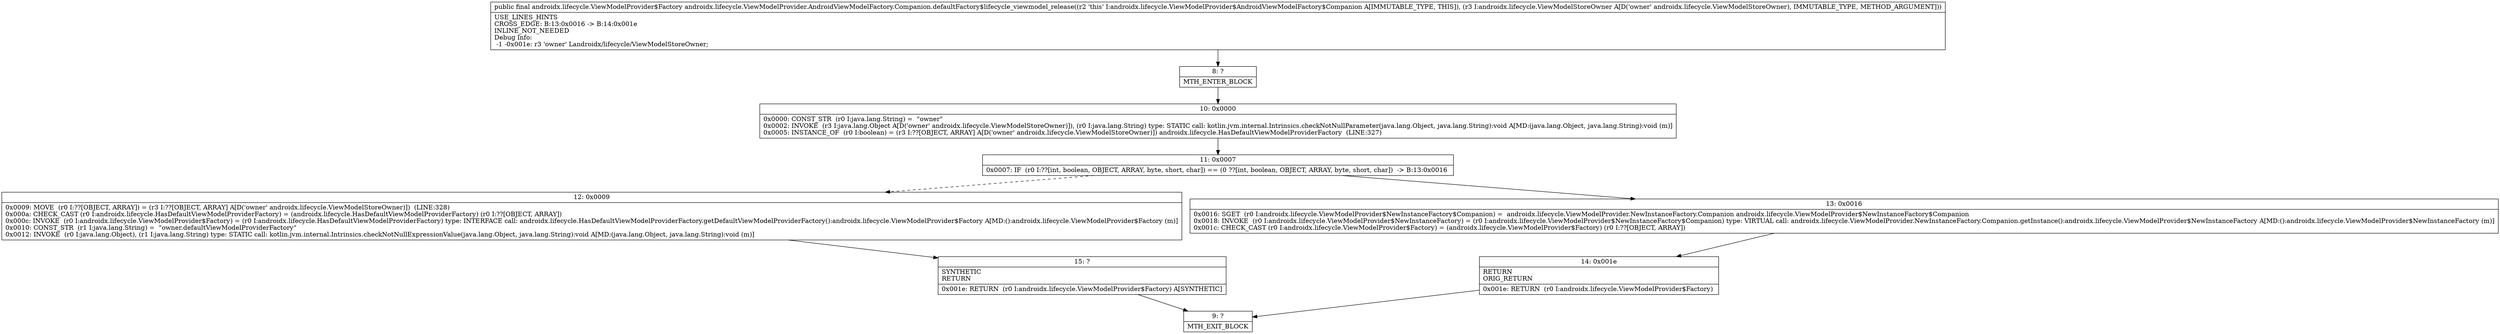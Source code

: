 digraph "CFG forandroidx.lifecycle.ViewModelProvider.AndroidViewModelFactory.Companion.defaultFactory$lifecycle_viewmodel_release(Landroidx\/lifecycle\/ViewModelStoreOwner;)Landroidx\/lifecycle\/ViewModelProvider$Factory;" {
Node_8 [shape=record,label="{8\:\ ?|MTH_ENTER_BLOCK\l}"];
Node_10 [shape=record,label="{10\:\ 0x0000|0x0000: CONST_STR  (r0 I:java.lang.String) =  \"owner\" \l0x0002: INVOKE  (r3 I:java.lang.Object A[D('owner' androidx.lifecycle.ViewModelStoreOwner)]), (r0 I:java.lang.String) type: STATIC call: kotlin.jvm.internal.Intrinsics.checkNotNullParameter(java.lang.Object, java.lang.String):void A[MD:(java.lang.Object, java.lang.String):void (m)]\l0x0005: INSTANCE_OF  (r0 I:boolean) = (r3 I:??[OBJECT, ARRAY] A[D('owner' androidx.lifecycle.ViewModelStoreOwner)]) androidx.lifecycle.HasDefaultViewModelProviderFactory  (LINE:327)\l}"];
Node_11 [shape=record,label="{11\:\ 0x0007|0x0007: IF  (r0 I:??[int, boolean, OBJECT, ARRAY, byte, short, char]) == (0 ??[int, boolean, OBJECT, ARRAY, byte, short, char])  \-\> B:13:0x0016 \l}"];
Node_12 [shape=record,label="{12\:\ 0x0009|0x0009: MOVE  (r0 I:??[OBJECT, ARRAY]) = (r3 I:??[OBJECT, ARRAY] A[D('owner' androidx.lifecycle.ViewModelStoreOwner)])  (LINE:328)\l0x000a: CHECK_CAST (r0 I:androidx.lifecycle.HasDefaultViewModelProviderFactory) = (androidx.lifecycle.HasDefaultViewModelProviderFactory) (r0 I:??[OBJECT, ARRAY]) \l0x000c: INVOKE  (r0 I:androidx.lifecycle.ViewModelProvider$Factory) = (r0 I:androidx.lifecycle.HasDefaultViewModelProviderFactory) type: INTERFACE call: androidx.lifecycle.HasDefaultViewModelProviderFactory.getDefaultViewModelProviderFactory():androidx.lifecycle.ViewModelProvider$Factory A[MD:():androidx.lifecycle.ViewModelProvider$Factory (m)]\l0x0010: CONST_STR  (r1 I:java.lang.String) =  \"owner.defaultViewModelProviderFactory\" \l0x0012: INVOKE  (r0 I:java.lang.Object), (r1 I:java.lang.String) type: STATIC call: kotlin.jvm.internal.Intrinsics.checkNotNullExpressionValue(java.lang.Object, java.lang.String):void A[MD:(java.lang.Object, java.lang.String):void (m)]\l}"];
Node_15 [shape=record,label="{15\:\ ?|SYNTHETIC\lRETURN\l|0x001e: RETURN  (r0 I:androidx.lifecycle.ViewModelProvider$Factory) A[SYNTHETIC]\l}"];
Node_9 [shape=record,label="{9\:\ ?|MTH_EXIT_BLOCK\l}"];
Node_13 [shape=record,label="{13\:\ 0x0016|0x0016: SGET  (r0 I:androidx.lifecycle.ViewModelProvider$NewInstanceFactory$Companion) =  androidx.lifecycle.ViewModelProvider.NewInstanceFactory.Companion androidx.lifecycle.ViewModelProvider$NewInstanceFactory$Companion \l0x0018: INVOKE  (r0 I:androidx.lifecycle.ViewModelProvider$NewInstanceFactory) = (r0 I:androidx.lifecycle.ViewModelProvider$NewInstanceFactory$Companion) type: VIRTUAL call: androidx.lifecycle.ViewModelProvider.NewInstanceFactory.Companion.getInstance():androidx.lifecycle.ViewModelProvider$NewInstanceFactory A[MD:():androidx.lifecycle.ViewModelProvider$NewInstanceFactory (m)]\l0x001c: CHECK_CAST (r0 I:androidx.lifecycle.ViewModelProvider$Factory) = (androidx.lifecycle.ViewModelProvider$Factory) (r0 I:??[OBJECT, ARRAY]) \l}"];
Node_14 [shape=record,label="{14\:\ 0x001e|RETURN\lORIG_RETURN\l|0x001e: RETURN  (r0 I:androidx.lifecycle.ViewModelProvider$Factory) \l}"];
MethodNode[shape=record,label="{public final androidx.lifecycle.ViewModelProvider$Factory androidx.lifecycle.ViewModelProvider.AndroidViewModelFactory.Companion.defaultFactory$lifecycle_viewmodel_release((r2 'this' I:androidx.lifecycle.ViewModelProvider$AndroidViewModelFactory$Companion A[IMMUTABLE_TYPE, THIS]), (r3 I:androidx.lifecycle.ViewModelStoreOwner A[D('owner' androidx.lifecycle.ViewModelStoreOwner), IMMUTABLE_TYPE, METHOD_ARGUMENT]))  | USE_LINES_HINTS\lCROSS_EDGE: B:13:0x0016 \-\> B:14:0x001e\lINLINE_NOT_NEEDED\lDebug Info:\l  \-1 \-0x001e: r3 'owner' Landroidx\/lifecycle\/ViewModelStoreOwner;\l}"];
MethodNode -> Node_8;Node_8 -> Node_10;
Node_10 -> Node_11;
Node_11 -> Node_12[style=dashed];
Node_11 -> Node_13;
Node_12 -> Node_15;
Node_15 -> Node_9;
Node_13 -> Node_14;
Node_14 -> Node_9;
}

